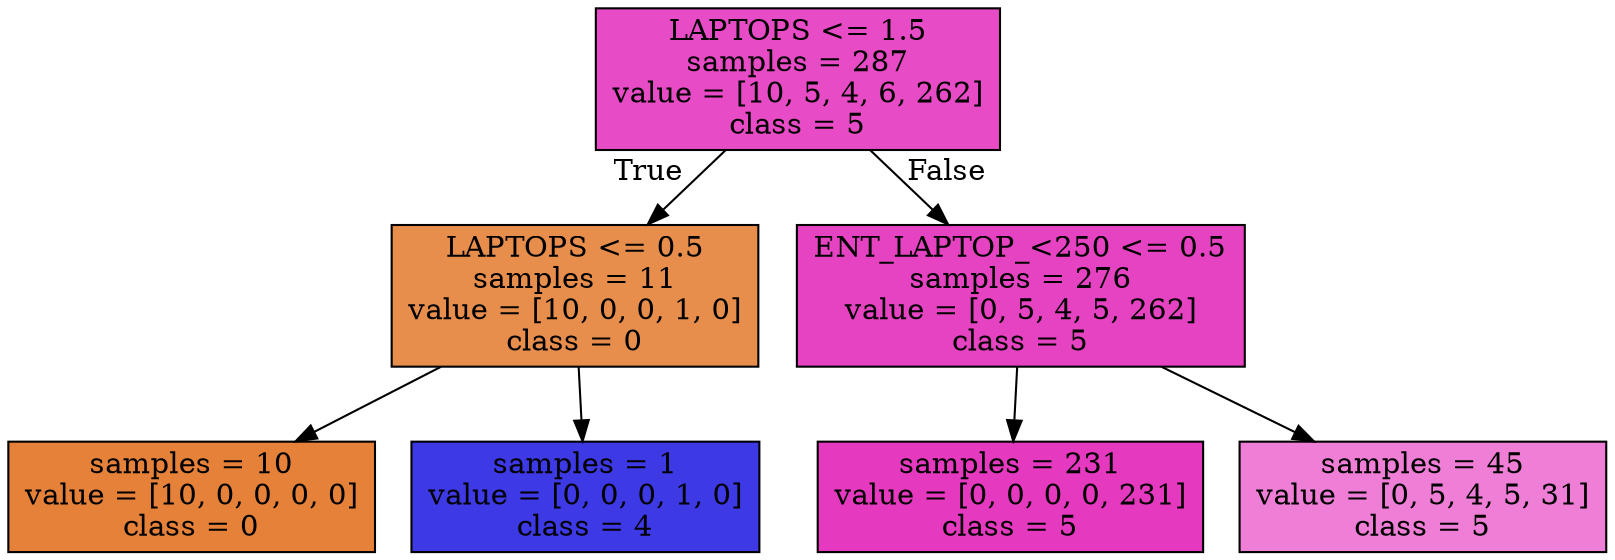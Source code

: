 digraph Tree {
node [shape=box, style="filled", color="black"] ;
0 [label="LAPTOPS <= 1.5\nsamples = 287\nvalue = [10, 5, 4, 6, 262]\nclass = 5", fillcolor="#e74bc6"] ;
1 [label="LAPTOPS <= 0.5\nsamples = 11\nvalue = [10, 0, 0, 1, 0]\nclass = 0", fillcolor="#e88e4d"] ;
0 -> 1 [labeldistance=2.5, labelangle=45, headlabel="True"] ;
2 [label="samples = 10\nvalue = [10, 0, 0, 0, 0]\nclass = 0", fillcolor="#e58139"] ;
1 -> 2 ;
3 [label="samples = 1\nvalue = [0, 0, 0, 1, 0]\nclass = 4", fillcolor="#3c39e5"] ;
1 -> 3 ;
4 [label="ENT_LAPTOP_<250 <= 0.5\nsamples = 276\nvalue = [0, 5, 4, 5, 262]\nclass = 5", fillcolor="#e643c3"] ;
0 -> 4 [labeldistance=2.5, labelangle=-45, headlabel="False"] ;
5 [label="samples = 231\nvalue = [0, 0, 0, 0, 231]\nclass = 5", fillcolor="#e539c0"] ;
4 -> 5 ;
6 [label="samples = 45\nvalue = [0, 5, 4, 5, 31]\nclass = 5", fillcolor="#ee7ed6"] ;
4 -> 6 ;
}